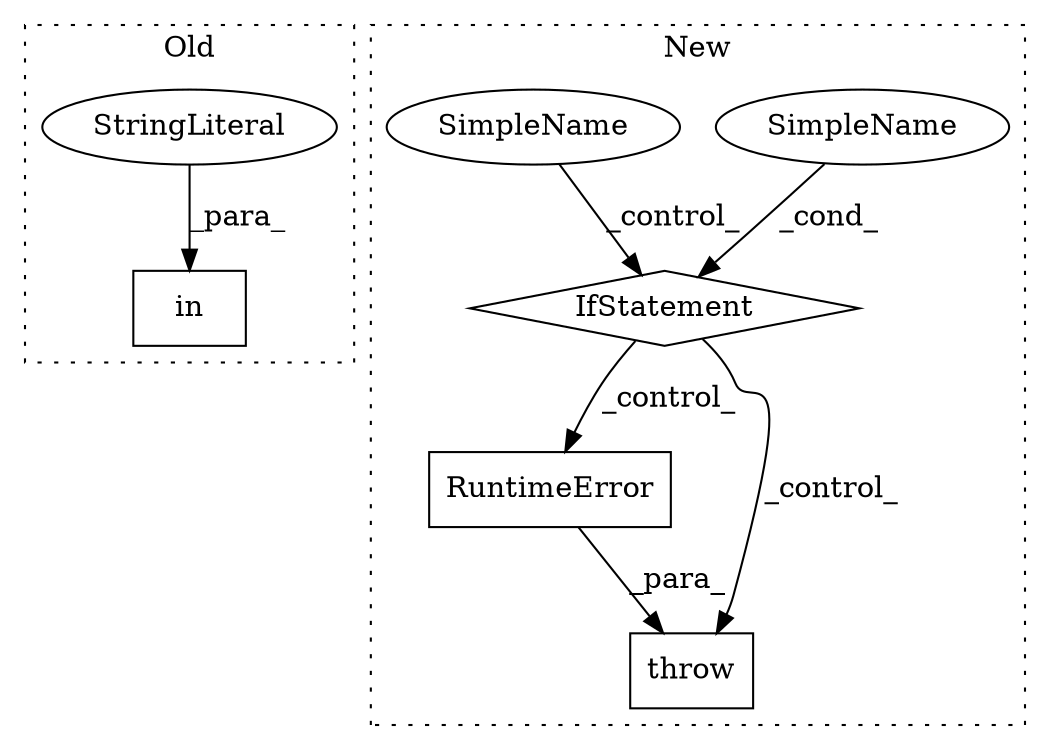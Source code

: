 digraph G {
subgraph cluster0 {
1 [label="in" a="105" s="22230" l="18" shape="box"];
6 [label="StringLiteral" a="45" s="22230" l="7" shape="ellipse"];
label = "Old";
style="dotted";
}
subgraph cluster1 {
2 [label="RuntimeError" a="32" s="22527,22590" l="13,1" shape="box"];
3 [label="SimpleName" a="42" s="" l="" shape="ellipse"];
4 [label="throw" a="53" s="22521" l="6" shape="box"];
5 [label="IfStatement" a="25" s="22436,22509" l="4,2" shape="diamond"];
7 [label="SimpleName" a="42" s="21997" l="1" shape="ellipse"];
label = "New";
style="dotted";
}
2 -> 4 [label="_para_"];
3 -> 5 [label="_cond_"];
5 -> 4 [label="_control_"];
5 -> 2 [label="_control_"];
6 -> 1 [label="_para_"];
7 -> 5 [label="_control_"];
}